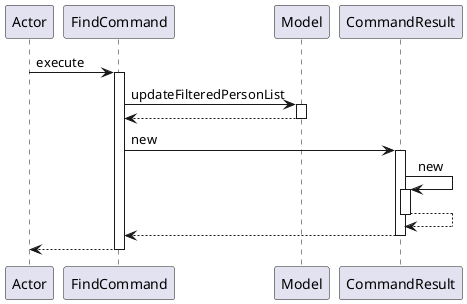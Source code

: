 @startuml
participant Actor
Actor -> FindCommand : execute
activate FindCommand
FindCommand -> Model : updateFilteredPersonList
activate Model
Model --> FindCommand
deactivate Model
FindCommand -> CommandResult : new
activate CommandResult
CommandResult -> CommandResult : new
activate CommandResult
CommandResult --> CommandResult
deactivate CommandResult
CommandResult --> FindCommand
deactivate CommandResult
return
@enduml

